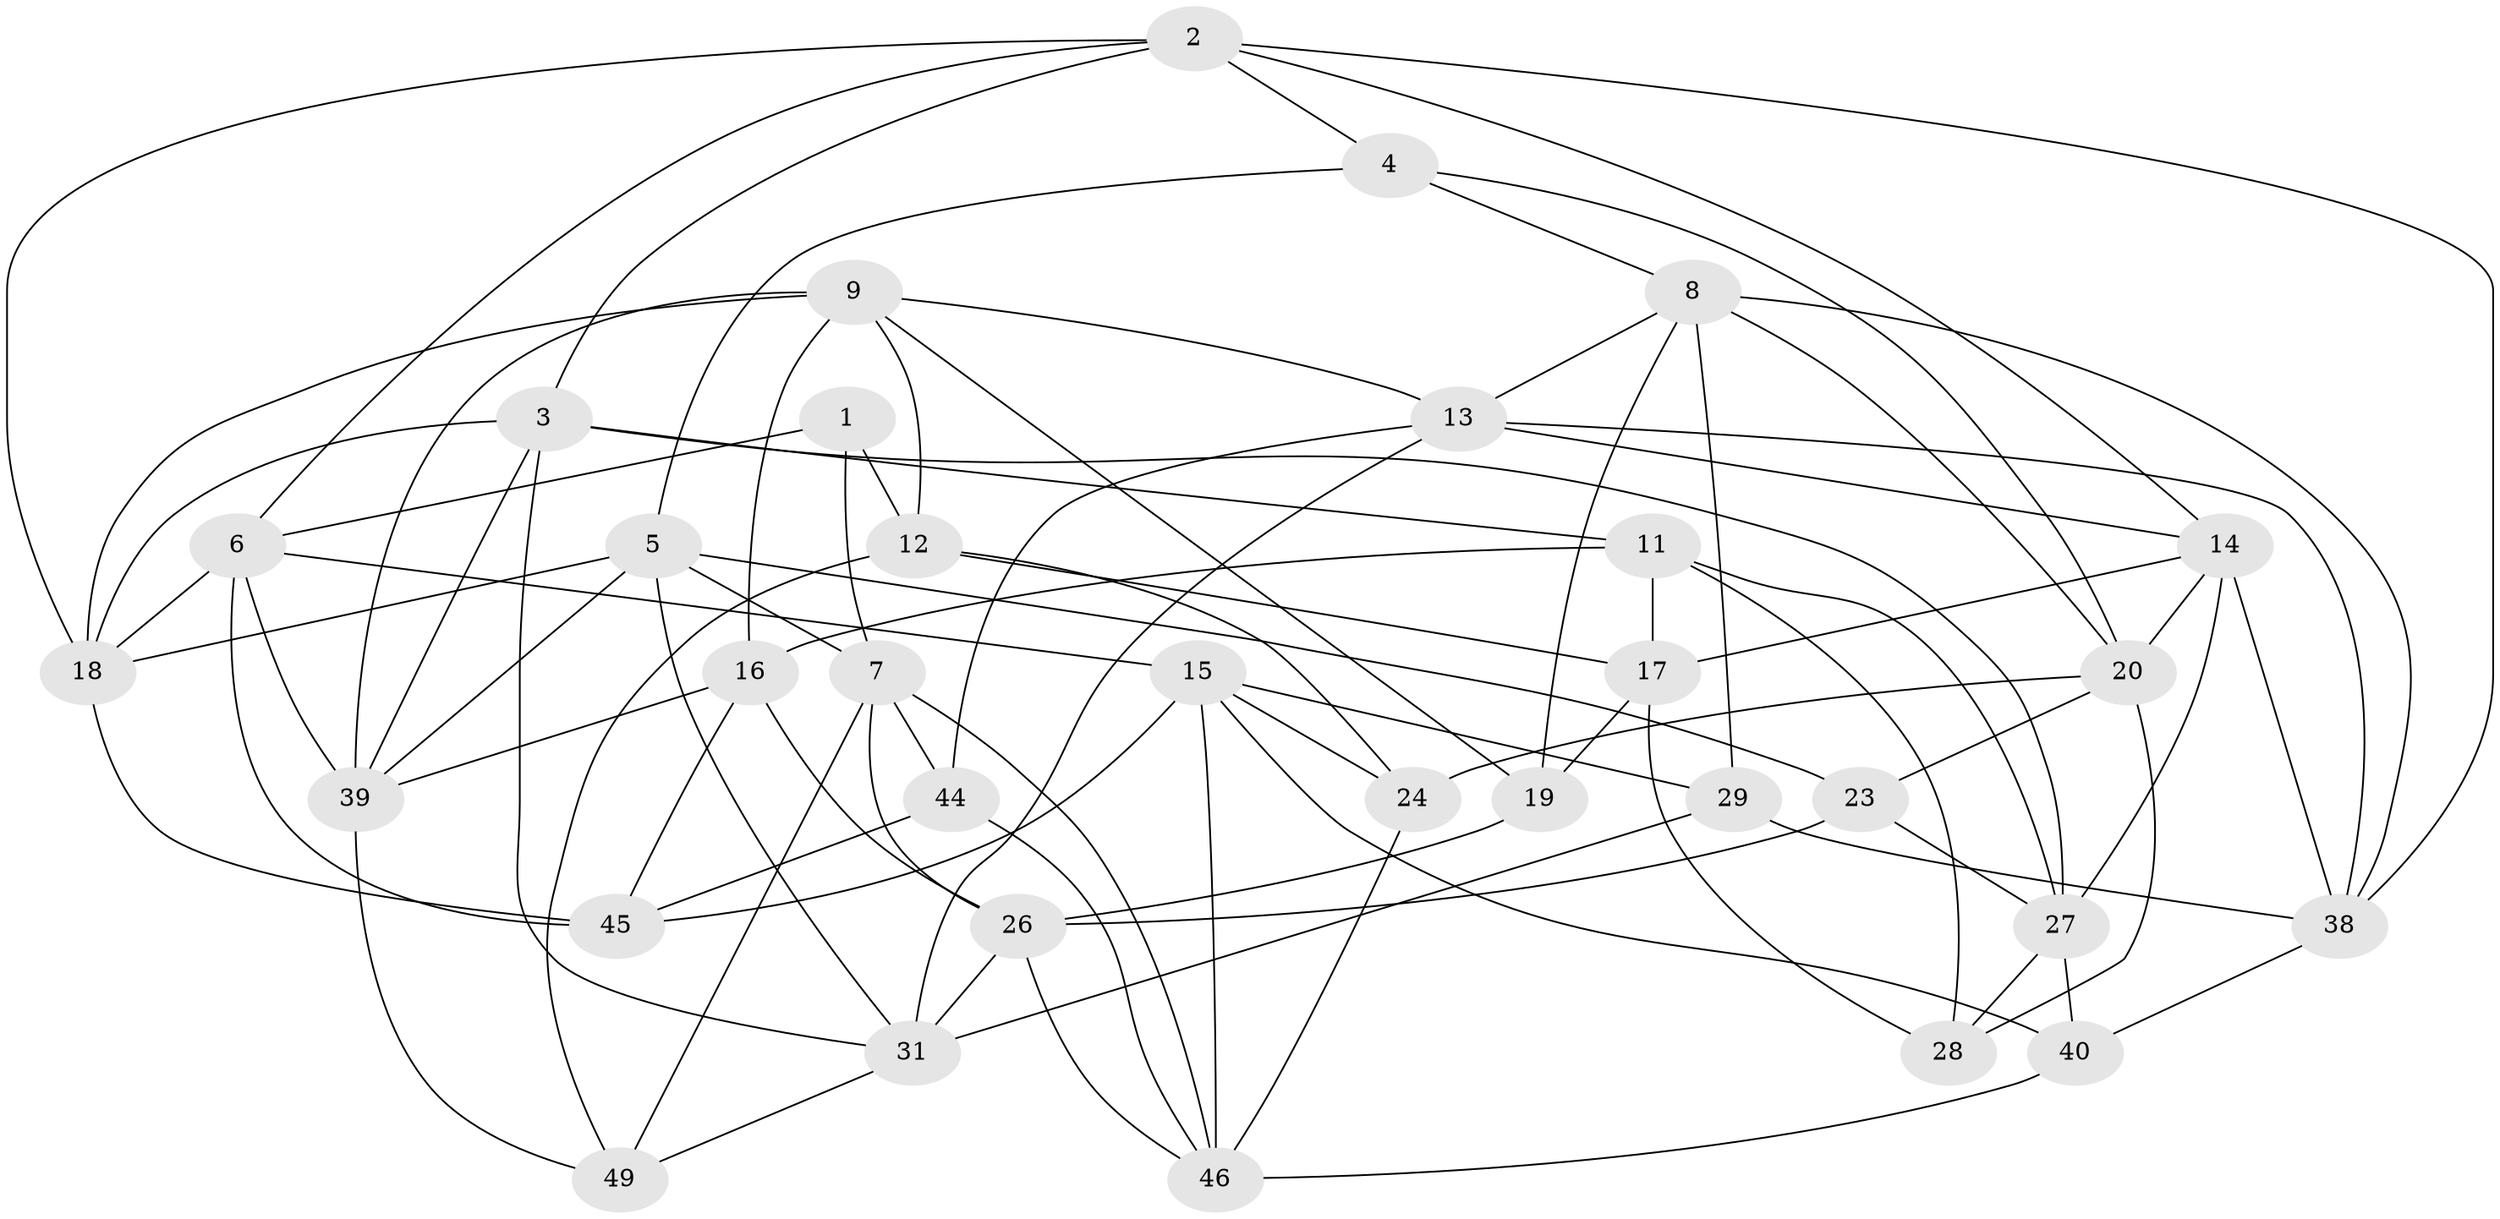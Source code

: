 // Generated by graph-tools (version 1.1) at 2025/24/03/03/25 07:24:25]
// undirected, 33 vertices, 86 edges
graph export_dot {
graph [start="1"]
  node [color=gray90,style=filled];
  1;
  2 [super="+54"];
  3 [super="+53"];
  4;
  5 [super="+42"];
  6 [super="+36"];
  7 [super="+51"];
  8 [super="+37"];
  9 [super="+10"];
  11 [super="+30"];
  12 [super="+56"];
  13 [super="+34"];
  14 [super="+33"];
  15 [super="+47"];
  16 [super="+32"];
  17 [super="+21"];
  18 [super="+25"];
  19;
  20 [super="+22"];
  23;
  24;
  26 [super="+35"];
  27 [super="+55"];
  28;
  29;
  31 [super="+43"];
  38 [super="+41"];
  39 [super="+50"];
  40;
  44;
  45 [super="+52"];
  46 [super="+48"];
  49;
  1 -- 12 [weight=2];
  1 -- 7;
  1 -- 6;
  2 -- 4;
  2 -- 18;
  2 -- 38;
  2 -- 6;
  2 -- 3;
  2 -- 14;
  3 -- 18;
  3 -- 31;
  3 -- 27;
  3 -- 11;
  3 -- 39;
  4 -- 8;
  4 -- 5;
  4 -- 20;
  5 -- 39;
  5 -- 18;
  5 -- 7;
  5 -- 23;
  5 -- 31;
  6 -- 18;
  6 -- 45;
  6 -- 15;
  6 -- 39;
  7 -- 46;
  7 -- 49;
  7 -- 26;
  7 -- 44;
  8 -- 20;
  8 -- 19;
  8 -- 29;
  8 -- 38;
  8 -- 13;
  9 -- 13;
  9 -- 12;
  9 -- 18;
  9 -- 19;
  9 -- 16;
  9 -- 39;
  11 -- 16;
  11 -- 17 [weight=2];
  11 -- 27;
  11 -- 28;
  12 -- 24;
  12 -- 49;
  12 -- 17;
  13 -- 14;
  13 -- 31;
  13 -- 44;
  13 -- 38;
  14 -- 20;
  14 -- 38;
  14 -- 17;
  14 -- 27;
  15 -- 46;
  15 -- 40;
  15 -- 24;
  15 -- 29;
  15 -- 45;
  16 -- 39;
  16 -- 26;
  16 -- 45 [weight=2];
  17 -- 19;
  17 -- 28;
  18 -- 45;
  19 -- 26;
  20 -- 23;
  20 -- 24;
  20 -- 28;
  23 -- 27;
  23 -- 26;
  24 -- 46;
  26 -- 31;
  26 -- 46;
  27 -- 40;
  27 -- 28;
  29 -- 31;
  29 -- 38;
  31 -- 49;
  38 -- 40;
  39 -- 49;
  40 -- 46;
  44 -- 46;
  44 -- 45;
}
